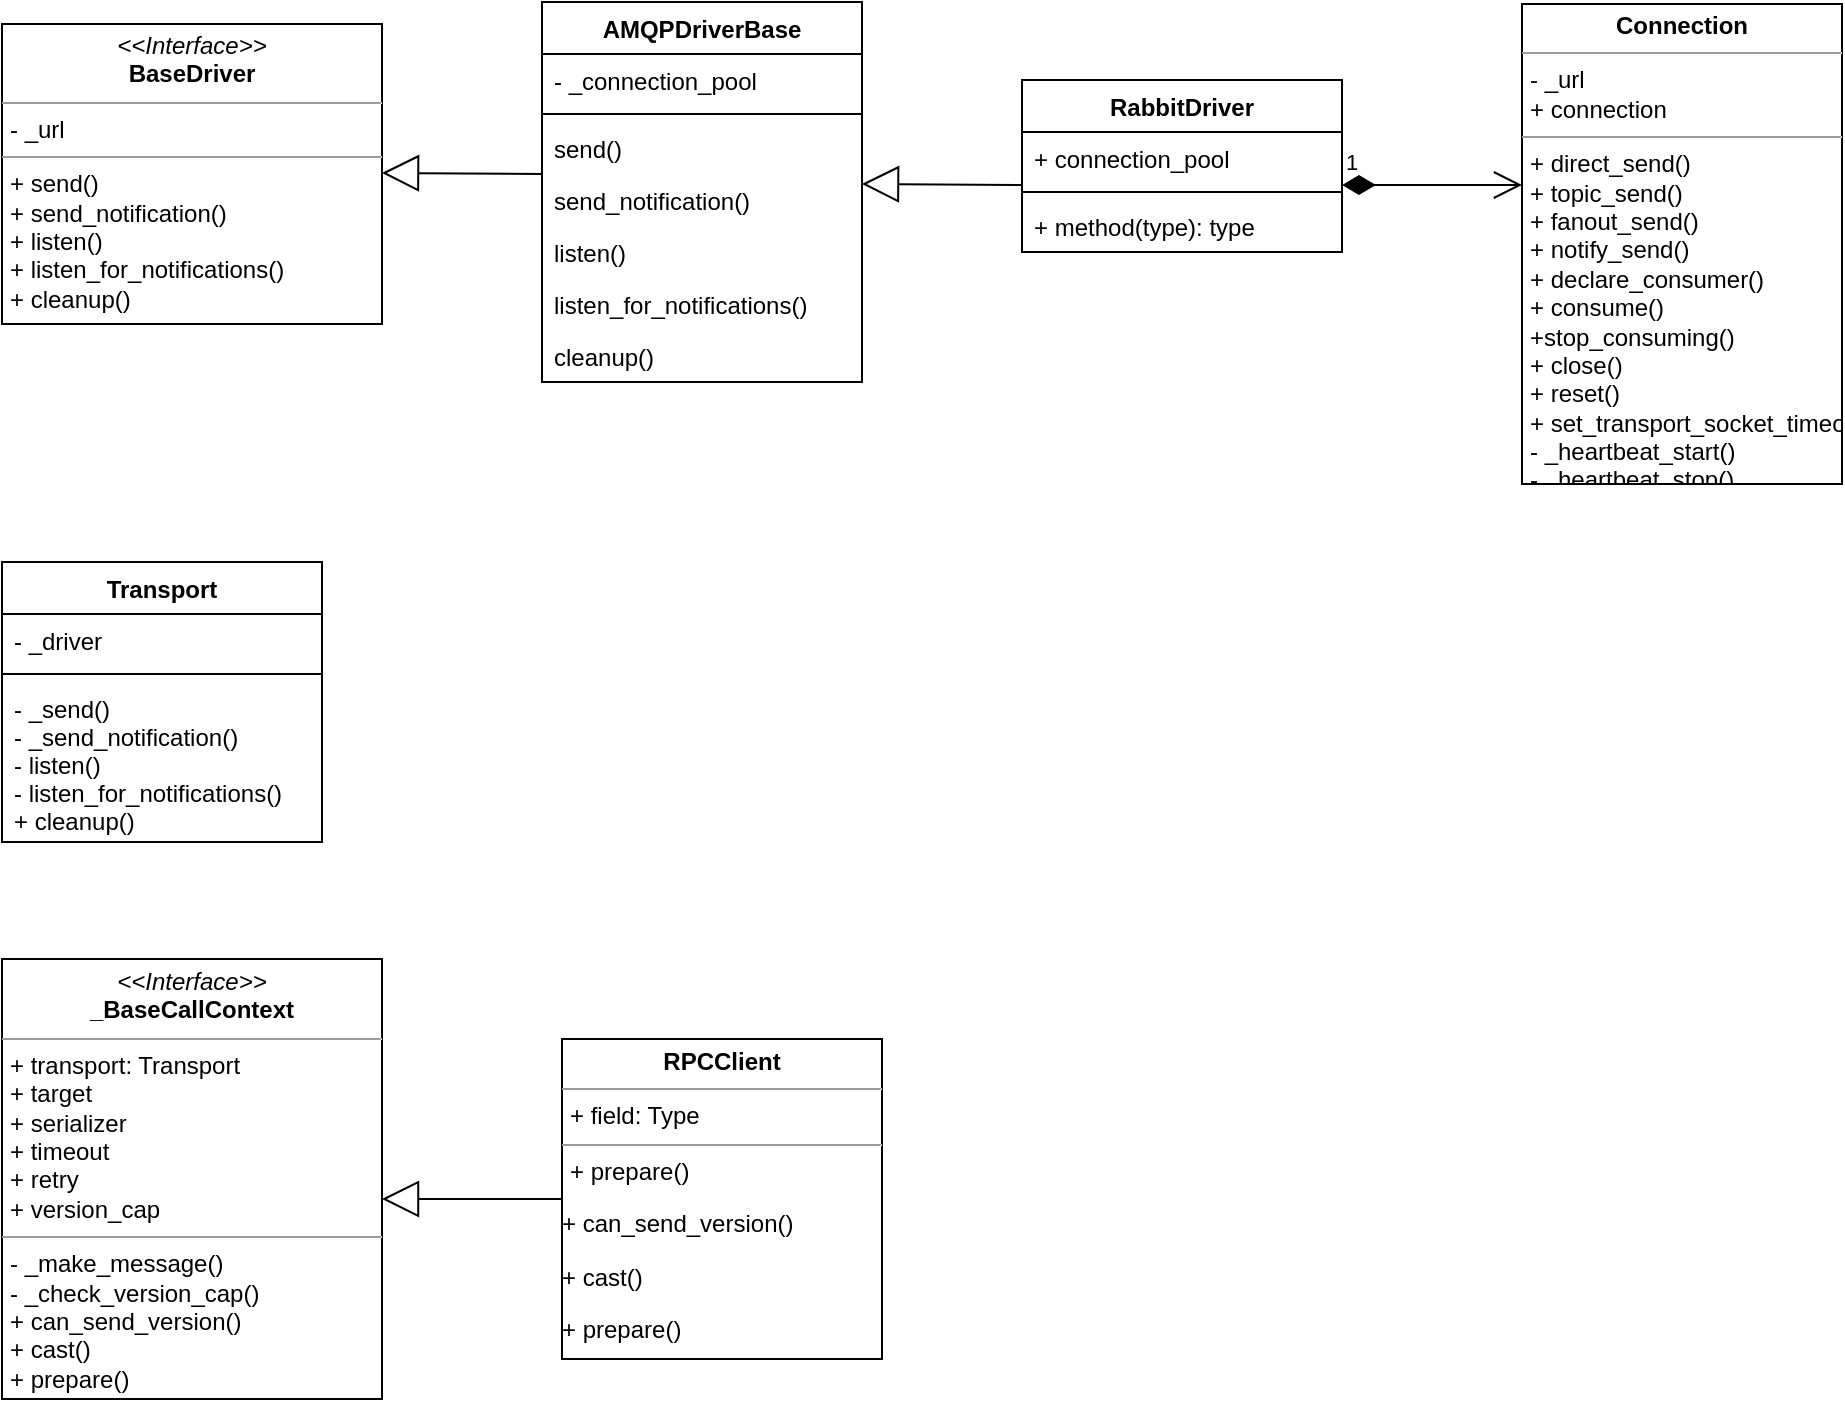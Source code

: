 <mxfile version="10.8.0" type="github"><diagram name="Page-1" id="c4acf3e9-155e-7222-9cf6-157b1a14988f"><mxGraphModel dx="1162" dy="663" grid="1" gridSize="10" guides="1" tooltips="1" connect="1" arrows="1" fold="1" page="1" pageScale="1" pageWidth="850" pageHeight="1100" background="#ffffff" math="0" shadow="0"><root><mxCell id="0"/><mxCell id="1" parent="0"/><mxCell id="Pbj-Z-XXhHlpi8PeQfra-2" value="AMQPDriverBase" style="swimlane;fontStyle=1;align=center;verticalAlign=top;childLayout=stackLayout;horizontal=1;startSize=26;horizontalStack=0;resizeParent=1;resizeParentMax=0;resizeLast=0;collapsible=1;marginBottom=0;" vertex="1" parent="1"><mxGeometry x="310" y="80" width="160" height="190" as="geometry"/></mxCell><mxCell id="Pbj-Z-XXhHlpi8PeQfra-3" value="- _connection_pool" style="text;strokeColor=none;fillColor=none;align=left;verticalAlign=top;spacingLeft=4;spacingRight=4;overflow=hidden;rotatable=0;points=[[0,0.5],[1,0.5]];portConstraint=eastwest;" vertex="1" parent="Pbj-Z-XXhHlpi8PeQfra-2"><mxGeometry y="26" width="160" height="26" as="geometry"/></mxCell><mxCell id="Pbj-Z-XXhHlpi8PeQfra-4" value="" style="line;strokeWidth=1;fillColor=none;align=left;verticalAlign=middle;spacingTop=-1;spacingLeft=3;spacingRight=3;rotatable=0;labelPosition=right;points=[];portConstraint=eastwest;" vertex="1" parent="Pbj-Z-XXhHlpi8PeQfra-2"><mxGeometry y="52" width="160" height="8" as="geometry"/></mxCell><mxCell id="Pbj-Z-XXhHlpi8PeQfra-5" value="send()" style="text;strokeColor=none;fillColor=none;align=left;verticalAlign=top;spacingLeft=4;spacingRight=4;overflow=hidden;rotatable=0;points=[[0,0.5],[1,0.5]];portConstraint=eastwest;" vertex="1" parent="Pbj-Z-XXhHlpi8PeQfra-2"><mxGeometry y="60" width="160" height="26" as="geometry"/></mxCell><mxCell id="Pbj-Z-XXhHlpi8PeQfra-6" value="send_notification()" style="text;strokeColor=none;fillColor=none;align=left;verticalAlign=top;spacingLeft=4;spacingRight=4;overflow=hidden;rotatable=0;points=[[0,0.5],[1,0.5]];portConstraint=eastwest;" vertex="1" parent="Pbj-Z-XXhHlpi8PeQfra-2"><mxGeometry y="86" width="160" height="26" as="geometry"/></mxCell><mxCell id="Pbj-Z-XXhHlpi8PeQfra-7" value="listen()" style="text;strokeColor=none;fillColor=none;align=left;verticalAlign=top;spacingLeft=4;spacingRight=4;overflow=hidden;rotatable=0;points=[[0,0.5],[1,0.5]];portConstraint=eastwest;" vertex="1" parent="Pbj-Z-XXhHlpi8PeQfra-2"><mxGeometry y="112" width="160" height="26" as="geometry"/></mxCell><mxCell id="Pbj-Z-XXhHlpi8PeQfra-8" value="listen_for_notifications()" style="text;strokeColor=none;fillColor=none;align=left;verticalAlign=top;spacingLeft=4;spacingRight=4;overflow=hidden;rotatable=0;points=[[0,0.5],[1,0.5]];portConstraint=eastwest;" vertex="1" parent="Pbj-Z-XXhHlpi8PeQfra-2"><mxGeometry y="138" width="160" height="26" as="geometry"/></mxCell><mxCell id="Pbj-Z-XXhHlpi8PeQfra-9" value="cleanup()" style="text;strokeColor=none;fillColor=none;align=left;verticalAlign=top;spacingLeft=4;spacingRight=4;overflow=hidden;rotatable=0;points=[[0,0.5],[1,0.5]];portConstraint=eastwest;" vertex="1" parent="Pbj-Z-XXhHlpi8PeQfra-2"><mxGeometry y="164" width="160" height="26" as="geometry"/></mxCell><mxCell id="Pbj-Z-XXhHlpi8PeQfra-10" value="RabbitDriver" style="swimlane;fontStyle=1;align=center;verticalAlign=top;childLayout=stackLayout;horizontal=1;startSize=26;horizontalStack=0;resizeParent=1;resizeParentMax=0;resizeLast=0;collapsible=1;marginBottom=0;" vertex="1" parent="1"><mxGeometry x="550" y="119" width="160" height="86" as="geometry"/></mxCell><mxCell id="Pbj-Z-XXhHlpi8PeQfra-11" value="+ connection_pool" style="text;strokeColor=none;fillColor=none;align=left;verticalAlign=top;spacingLeft=4;spacingRight=4;overflow=hidden;rotatable=0;points=[[0,0.5],[1,0.5]];portConstraint=eastwest;" vertex="1" parent="Pbj-Z-XXhHlpi8PeQfra-10"><mxGeometry y="26" width="160" height="26" as="geometry"/></mxCell><mxCell id="Pbj-Z-XXhHlpi8PeQfra-12" value="" style="line;strokeWidth=1;fillColor=none;align=left;verticalAlign=middle;spacingTop=-1;spacingLeft=3;spacingRight=3;rotatable=0;labelPosition=right;points=[];portConstraint=eastwest;" vertex="1" parent="Pbj-Z-XXhHlpi8PeQfra-10"><mxGeometry y="52" width="160" height="8" as="geometry"/></mxCell><mxCell id="Pbj-Z-XXhHlpi8PeQfra-13" value="+ method(type): type" style="text;strokeColor=none;fillColor=none;align=left;verticalAlign=top;spacingLeft=4;spacingRight=4;overflow=hidden;rotatable=0;points=[[0,0.5],[1,0.5]];portConstraint=eastwest;" vertex="1" parent="Pbj-Z-XXhHlpi8PeQfra-10"><mxGeometry y="60" width="160" height="26" as="geometry"/></mxCell><mxCell id="Pbj-Z-XXhHlpi8PeQfra-15" value="&lt;p style=&quot;margin: 0px ; margin-top: 4px ; text-align: center&quot;&gt;&lt;i&gt;&amp;lt;&amp;lt;Interface&amp;gt;&amp;gt;&lt;/i&gt;&lt;br&gt;&lt;b&gt;BaseDriver&lt;/b&gt;&lt;/p&gt;&lt;hr size=&quot;1&quot;&gt;&lt;p style=&quot;margin: 0px ; margin-left: 4px&quot;&gt;- _url&lt;br&gt;&lt;/p&gt;&lt;hr size=&quot;1&quot;&gt;&lt;p style=&quot;margin: 0px ; margin-left: 4px&quot;&gt;+ send()&lt;br&gt;+ send_notification()&lt;/p&gt;&lt;p style=&quot;margin: 0px ; margin-left: 4px&quot;&gt;+ listen()&lt;/p&gt;&lt;p style=&quot;margin: 0px ; margin-left: 4px&quot;&gt;+ listen_for_notifications()&lt;/p&gt;&lt;p style=&quot;margin: 0px ; margin-left: 4px&quot;&gt;+ cleanup()&lt;/p&gt;" style="verticalAlign=top;align=left;overflow=fill;fontSize=12;fontFamily=Helvetica;html=1;" vertex="1" parent="1"><mxGeometry x="40" y="91" width="190" height="150" as="geometry"/></mxCell><mxCell id="Pbj-Z-XXhHlpi8PeQfra-16" value="" style="endArrow=block;endSize=16;endFill=0;html=1;" edge="1" parent="1"><mxGeometry width="160" relative="1" as="geometry"><mxPoint x="310" y="166" as="sourcePoint"/><mxPoint x="230" y="165.5" as="targetPoint"/></mxGeometry></mxCell><mxCell id="Pbj-Z-XXhHlpi8PeQfra-17" value="" style="endArrow=block;endSize=16;endFill=0;html=1;" edge="1" parent="1"><mxGeometry width="160" relative="1" as="geometry"><mxPoint x="550" y="171.5" as="sourcePoint"/><mxPoint x="470" y="171" as="targetPoint"/></mxGeometry></mxCell><mxCell id="Pbj-Z-XXhHlpi8PeQfra-18" value="Transport" style="swimlane;fontStyle=1;align=center;verticalAlign=top;childLayout=stackLayout;horizontal=1;startSize=26;horizontalStack=0;resizeParent=1;resizeParentMax=0;resizeLast=0;collapsible=1;marginBottom=0;" vertex="1" parent="1"><mxGeometry x="40" y="360" width="160" height="140" as="geometry"/></mxCell><mxCell id="Pbj-Z-XXhHlpi8PeQfra-19" value="- _driver" style="text;strokeColor=none;fillColor=none;align=left;verticalAlign=top;spacingLeft=4;spacingRight=4;overflow=hidden;rotatable=0;points=[[0,0.5],[1,0.5]];portConstraint=eastwest;" vertex="1" parent="Pbj-Z-XXhHlpi8PeQfra-18"><mxGeometry y="26" width="160" height="26" as="geometry"/></mxCell><mxCell id="Pbj-Z-XXhHlpi8PeQfra-20" value="" style="line;strokeWidth=1;fillColor=none;align=left;verticalAlign=middle;spacingTop=-1;spacingLeft=3;spacingRight=3;rotatable=0;labelPosition=right;points=[];portConstraint=eastwest;" vertex="1" parent="Pbj-Z-XXhHlpi8PeQfra-18"><mxGeometry y="52" width="160" height="8" as="geometry"/></mxCell><mxCell id="Pbj-Z-XXhHlpi8PeQfra-21" value="- _send()&#10;- _send_notification()&#10;- listen()&#10;- listen_for_notifications()&#10;+ cleanup()&#10;" style="text;strokeColor=none;fillColor=none;align=left;verticalAlign=top;spacingLeft=4;spacingRight=4;overflow=hidden;rotatable=0;points=[[0,0.5],[1,0.5]];portConstraint=eastwest;" vertex="1" parent="Pbj-Z-XXhHlpi8PeQfra-18"><mxGeometry y="60" width="160" height="80" as="geometry"/></mxCell><mxCell id="Pbj-Z-XXhHlpi8PeQfra-26" value="&lt;p style=&quot;margin: 0px ; margin-top: 4px ; text-align: center&quot;&gt;&lt;i&gt;&amp;lt;&amp;lt;Interface&amp;gt;&amp;gt;&lt;/i&gt;&lt;br&gt;&lt;b&gt;_BaseCallContext&lt;/b&gt;&lt;/p&gt;&lt;hr size=&quot;1&quot;&gt;&lt;p style=&quot;margin: 0px ; margin-left: 4px&quot;&gt;+ transport: Transport&lt;br&gt;+ target&lt;/p&gt;&lt;p style=&quot;margin: 0px ; margin-left: 4px&quot;&gt;+ serializer&lt;/p&gt;&lt;p style=&quot;margin: 0px ; margin-left: 4px&quot;&gt;+ timeout&lt;/p&gt;&lt;p style=&quot;margin: 0px ; margin-left: 4px&quot;&gt;+ retry&lt;/p&gt;&lt;p style=&quot;margin: 0px ; margin-left: 4px&quot;&gt;+ version_cap&lt;/p&gt;&lt;hr size=&quot;1&quot;&gt;&lt;p style=&quot;margin: 0px ; margin-left: 4px&quot;&gt;- _make_message()&lt;/p&gt;&lt;p style=&quot;margin: 0px ; margin-left: 4px&quot;&gt;- _check_version_cap()&lt;/p&gt;&lt;p style=&quot;margin: 0px ; margin-left: 4px&quot;&gt;+ can_send_version()&lt;/p&gt;&lt;p style=&quot;margin: 0px ; margin-left: 4px&quot;&gt;+ cast()&lt;/p&gt;&lt;p style=&quot;margin: 0px ; margin-left: 4px&quot;&gt;+ prepare()&lt;br&gt;&lt;/p&gt;" style="verticalAlign=top;align=left;overflow=fill;fontSize=12;fontFamily=Helvetica;html=1;" vertex="1" parent="1"><mxGeometry x="40" y="558.5" width="190" height="220" as="geometry"/></mxCell><mxCell id="Pbj-Z-XXhHlpi8PeQfra-32" value="&lt;p style=&quot;margin: 0px ; margin-top: 4px ; text-align: center&quot;&gt;&lt;b&gt;RPCClient&lt;/b&gt;&lt;/p&gt;&lt;hr size=&quot;1&quot;&gt;&lt;p style=&quot;margin: 0px ; margin-left: 4px&quot;&gt;+ field: Type&lt;/p&gt;&lt;hr size=&quot;1&quot;&gt;&lt;p style=&quot;margin: 0px ; margin-left: 4px&quot;&gt;+ prepare()&lt;/p&gt;&lt;p&gt;+ can_send_version()&lt;/p&gt;&lt;p&gt;+ cast()&lt;/p&gt;&lt;p&gt;+ prepare()&lt;/p&gt;" style="verticalAlign=top;align=left;overflow=fill;fontSize=12;fontFamily=Helvetica;html=1;" vertex="1" parent="1"><mxGeometry x="320" y="598.5" width="160" height="160" as="geometry"/></mxCell><mxCell id="Pbj-Z-XXhHlpi8PeQfra-33" value="" style="endArrow=block;endSize=16;endFill=0;html=1;exitX=0;exitY=0.5;exitDx=0;exitDy=0;" edge="1" parent="1" source="Pbj-Z-XXhHlpi8PeQfra-32"><mxGeometry width="160" relative="1" as="geometry"><mxPoint x="315" y="678.5" as="sourcePoint"/><mxPoint x="230" y="678.5" as="targetPoint"/></mxGeometry></mxCell><mxCell id="Pbj-Z-XXhHlpi8PeQfra-36" value="&lt;p style=&quot;margin: 0px ; margin-top: 4px ; text-align: center&quot;&gt;&lt;b&gt;Connection&lt;/b&gt;&lt;/p&gt;&lt;hr size=&quot;1&quot;&gt;&lt;p style=&quot;margin: 0px ; margin-left: 4px&quot;&gt;- _url&lt;/p&gt;&lt;p style=&quot;margin: 0px ; margin-left: 4px&quot;&gt;+ connection&lt;/p&gt;&lt;hr size=&quot;1&quot;&gt;&lt;p style=&quot;margin: 0px ; margin-left: 4px&quot;&gt;+ direct_send()&lt;/p&gt;&lt;p style=&quot;margin: 0px ; margin-left: 4px&quot;&gt;+ topic_send()&lt;/p&gt;&lt;p style=&quot;margin: 0px ; margin-left: 4px&quot;&gt;+ fanout_send()&lt;/p&gt;&lt;p style=&quot;margin: 0px ; margin-left: 4px&quot;&gt;+ notify_send()&lt;/p&gt;&lt;p style=&quot;margin: 0px ; margin-left: 4px&quot;&gt;+ declare_consumer()&lt;/p&gt;&lt;p style=&quot;margin: 0px ; margin-left: 4px&quot;&gt;+ consume()&lt;/p&gt;&lt;p style=&quot;margin: 0px ; margin-left: 4px&quot;&gt;+stop_consuming()&lt;/p&gt;&lt;p style=&quot;margin: 0px ; margin-left: 4px&quot;&gt;+ close()&lt;/p&gt;&lt;p style=&quot;margin: 0px ; margin-left: 4px&quot;&gt;+ reset()&lt;/p&gt;&lt;p style=&quot;margin: 0px ; margin-left: 4px&quot;&gt;+ set_transport_socket_timeout()&lt;/p&gt;&lt;p style=&quot;margin: 0px ; margin-left: 4px&quot;&gt;- _heartbeat_start()&lt;/p&gt;&lt;p style=&quot;margin: 0px ; margin-left: 4px&quot;&gt;- _heartbeat_stop()&lt;/p&gt;" style="verticalAlign=top;align=left;overflow=fill;fontSize=12;fontFamily=Helvetica;html=1;" vertex="1" parent="1"><mxGeometry x="800" y="81" width="160" height="240" as="geometry"/></mxCell><mxCell id="Pbj-Z-XXhHlpi8PeQfra-37" value="1" style="endArrow=open;html=1;endSize=12;startArrow=diamondThin;startSize=14;startFill=1;edgeStyle=orthogonalEdgeStyle;align=left;verticalAlign=bottom;" edge="1" parent="1"><mxGeometry x="-1" y="3" relative="1" as="geometry"><mxPoint x="710" y="171.5" as="sourcePoint"/><mxPoint x="800" y="171.5" as="targetPoint"/></mxGeometry></mxCell></root></mxGraphModel></diagram></mxfile>